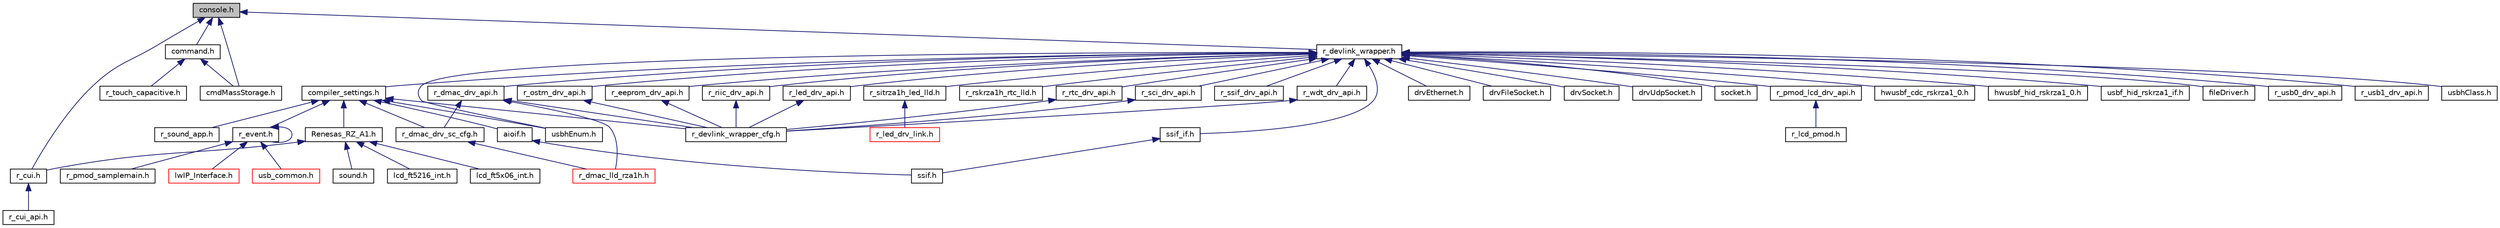 digraph "console.h"
{
 // LATEX_PDF_SIZE
  edge [fontname="Helvetica",fontsize="10",labelfontname="Helvetica",labelfontsize="10"];
  node [fontname="Helvetica",fontsize="10",shape=record];
  Node1 [label="console.h",height=0.2,width=0.4,color="black", fillcolor="grey75", style="filled", fontcolor="black",tooltip=" "];
  Node1 -> Node2 [dir="back",color="midnightblue",fontsize="10",style="solid",fontname="Helvetica"];
  Node2 [label="r_cui.h",height=0.2,width=0.4,color="black", fillcolor="white", style="filled",URL="$d3/d42/r__cui_8h.html",tooltip=" "];
  Node2 -> Node3 [dir="back",color="midnightblue",fontsize="10",style="solid",fontname="Helvetica"];
  Node3 [label="r_cui_api.h",height=0.2,width=0.4,color="black", fillcolor="white", style="filled",URL="$d5/d99/r__cui__api_8h.html",tooltip=" "];
  Node1 -> Node4 [dir="back",color="midnightblue",fontsize="10",style="solid",fontname="Helvetica"];
  Node4 [label="command.h",height=0.2,width=0.4,color="black", fillcolor="white", style="filled",URL="$d0/d09/command_8h.html",tooltip=" "];
  Node4 -> Node5 [dir="back",color="midnightblue",fontsize="10",style="solid",fontname="Helvetica"];
  Node5 [label="r_touch_capacitive.h",height=0.2,width=0.4,color="black", fillcolor="white", style="filled",URL="$da/d30/r__touch__capacitive_8h.html",tooltip=" "];
  Node4 -> Node6 [dir="back",color="midnightblue",fontsize="10",style="solid",fontname="Helvetica"];
  Node6 [label="cmdMassStorage.h",height=0.2,width=0.4,color="black", fillcolor="white", style="filled",URL="$d9/d96/cmdMassStorage_8h.html",tooltip=" "];
  Node1 -> Node6 [dir="back",color="midnightblue",fontsize="10",style="solid",fontname="Helvetica"];
  Node1 -> Node7 [dir="back",color="midnightblue",fontsize="10",style="solid",fontname="Helvetica"];
  Node7 [label="r_devlink_wrapper.h",height=0.2,width=0.4,color="black", fillcolor="white", style="filled",URL="$db/d34/r__devlink__wrapper_8h.html",tooltip=" "];
  Node7 -> Node8 [dir="back",color="midnightblue",fontsize="10",style="solid",fontname="Helvetica"];
  Node8 [label="compiler_settings.h",height=0.2,width=0.4,color="black", fillcolor="white", style="filled",URL="$d7/d32/compiler__settings_8h.html",tooltip=" "];
  Node8 -> Node9 [dir="back",color="midnightblue",fontsize="10",style="solid",fontname="Helvetica"];
  Node9 [label="r_sound_app.h",height=0.2,width=0.4,color="black", fillcolor="white", style="filled",URL="$de/d6f/r__sound__app_8h.html",tooltip=" "];
  Node8 -> Node10 [dir="back",color="midnightblue",fontsize="10",style="solid",fontname="Helvetica"];
  Node10 [label="r_event.h",height=0.2,width=0.4,color="black", fillcolor="white", style="filled",URL="$d7/d00/r__event_8h.html",tooltip=" "];
  Node10 -> Node11 [dir="back",color="midnightblue",fontsize="10",style="solid",fontname="Helvetica"];
  Node11 [label="r_pmod_samplemain.h",height=0.2,width=0.4,color="black", fillcolor="white", style="filled",URL="$da/d50/r__pmod__samplemain_8h.html",tooltip=" "];
  Node10 -> Node10 [dir="back",color="midnightblue",fontsize="10",style="solid",fontname="Helvetica"];
  Node10 -> Node12 [dir="back",color="midnightblue",fontsize="10",style="solid",fontname="Helvetica"];
  Node12 [label="lwIP_Interface.h",height=0.2,width=0.4,color="red", fillcolor="white", style="filled",URL="$d3/d1f/lwIP__Interface_8h.html",tooltip=" "];
  Node10 -> Node14 [dir="back",color="midnightblue",fontsize="10",style="solid",fontname="Helvetica"];
  Node14 [label="usb_common.h",height=0.2,width=0.4,color="red", fillcolor="white", style="filled",URL="$dd/d15/usb__common_8h.html",tooltip=" "];
  Node8 -> Node27 [dir="back",color="midnightblue",fontsize="10",style="solid",fontname="Helvetica"];
  Node27 [label="Renesas_RZ_A1.h",height=0.2,width=0.4,color="black", fillcolor="white", style="filled",URL="$da/dbb/Renesas__RZ__A1_8h.html",tooltip="CMSIS Cortex-A9 Core Peripheral Access Layer Header File for the Renesas_RZ_A1."];
  Node27 -> Node2 [dir="back",color="midnightblue",fontsize="10",style="solid",fontname="Helvetica"];
  Node27 -> Node28 [dir="back",color="midnightblue",fontsize="10",style="solid",fontname="Helvetica"];
  Node28 [label="sound.h",height=0.2,width=0.4,color="black", fillcolor="white", style="filled",URL="$d9/d88/sound_8h.html",tooltip="sound driver functions header"];
  Node27 -> Node29 [dir="back",color="midnightblue",fontsize="10",style="solid",fontname="Helvetica"];
  Node29 [label="lcd_ft5216_int.h",height=0.2,width=0.4,color="black", fillcolor="white", style="filled",URL="$d2/da9/lcd__ft5216__int_8h.html",tooltip="LCD Driver internal hedder for interrupt."];
  Node27 -> Node30 [dir="back",color="midnightblue",fontsize="10",style="solid",fontname="Helvetica"];
  Node30 [label="lcd_ft5x06_int.h",height=0.2,width=0.4,color="black", fillcolor="white", style="filled",URL="$d9/da6/lcd__ft5x06__int_8h.html",tooltip="LCD Driver internal hedder for interrupt."];
  Node8 -> Node31 [dir="back",color="midnightblue",fontsize="10",style="solid",fontname="Helvetica"];
  Node31 [label="r_devlink_wrapper_cfg.h",height=0.2,width=0.4,color="black", fillcolor="white", style="filled",URL="$de/dbe/r__devlink__wrapper__cfg_8h.html",tooltip=" "];
  Node8 -> Node32 [dir="back",color="midnightblue",fontsize="10",style="solid",fontname="Helvetica"];
  Node32 [label="r_dmac_drv_sc_cfg.h",height=0.2,width=0.4,color="black", fillcolor="white", style="filled",URL="$de/d50/r__dmac__drv__sc__cfg_8h.html",tooltip=" "];
  Node32 -> Node33 [dir="back",color="midnightblue",fontsize="10",style="solid",fontname="Helvetica"];
  Node33 [label="r_dmac_lld_rza1h.h",height=0.2,width=0.4,color="red", fillcolor="white", style="filled",URL="$d8/d39/r__dmac__lld__rza1h_8h.html",tooltip=" "];
  Node8 -> Node35 [dir="back",color="midnightblue",fontsize="10",style="solid",fontname="Helvetica"];
  Node35 [label="aioif.h",height=0.2,width=0.4,color="black", fillcolor="white", style="filled",URL="$d8/dcb/aioif_8h.html",tooltip=" "];
  Node35 -> Node36 [dir="back",color="midnightblue",fontsize="10",style="solid",fontname="Helvetica"];
  Node36 [label="ssif.h",height=0.2,width=0.4,color="black", fillcolor="white", style="filled",URL="$d8/d3a/ssif_8h.html",tooltip=" "];
  Node8 -> Node37 [dir="back",color="midnightblue",fontsize="10",style="solid",fontname="Helvetica"];
  Node37 [label="usbhEnum.h",height=0.2,width=0.4,color="black", fillcolor="white", style="filled",URL="$d3/dd2/usbhEnum_8h.html",tooltip=" "];
  Node7 -> Node38 [dir="back",color="midnightblue",fontsize="10",style="solid",fontname="Helvetica"];
  Node38 [label="r_ostm_drv_api.h",height=0.2,width=0.4,color="black", fillcolor="white", style="filled",URL="$df/d5a/r__ostm__drv__api_8h.html",tooltip=" "];
  Node38 -> Node31 [dir="back",color="midnightblue",fontsize="10",style="solid",fontname="Helvetica"];
  Node7 -> Node39 [dir="back",color="midnightblue",fontsize="10",style="solid",fontname="Helvetica"];
  Node39 [label="r_dmac_drv_api.h",height=0.2,width=0.4,color="black", fillcolor="white", style="filled",URL="$db/d75/r__dmac__drv__api_8h.html",tooltip=" "];
  Node39 -> Node31 [dir="back",color="midnightblue",fontsize="10",style="solid",fontname="Helvetica"];
  Node39 -> Node32 [dir="back",color="midnightblue",fontsize="10",style="solid",fontname="Helvetica"];
  Node39 -> Node33 [dir="back",color="midnightblue",fontsize="10",style="solid",fontname="Helvetica"];
  Node7 -> Node40 [dir="back",color="midnightblue",fontsize="10",style="solid",fontname="Helvetica"];
  Node40 [label="r_eeprom_drv_api.h",height=0.2,width=0.4,color="black", fillcolor="white", style="filled",URL="$da/d75/r__eeprom__drv__api_8h.html",tooltip=" "];
  Node40 -> Node31 [dir="back",color="midnightblue",fontsize="10",style="solid",fontname="Helvetica"];
  Node7 -> Node41 [dir="back",color="midnightblue",fontsize="10",style="solid",fontname="Helvetica"];
  Node41 [label="r_riic_drv_api.h",height=0.2,width=0.4,color="black", fillcolor="white", style="filled",URL="$d2/d66/r__riic__drv__api_8h.html",tooltip=" "];
  Node41 -> Node31 [dir="back",color="midnightblue",fontsize="10",style="solid",fontname="Helvetica"];
  Node7 -> Node42 [dir="back",color="midnightblue",fontsize="10",style="solid",fontname="Helvetica"];
  Node42 [label="r_led_drv_api.h",height=0.2,width=0.4,color="black", fillcolor="white", style="filled",URL="$d7/d94/r__led__drv__api_8h.html",tooltip=" "];
  Node42 -> Node31 [dir="back",color="midnightblue",fontsize="10",style="solid",fontname="Helvetica"];
  Node7 -> Node43 [dir="back",color="midnightblue",fontsize="10",style="solid",fontname="Helvetica"];
  Node43 [label="r_sitrza1h_led_lld.h",height=0.2,width=0.4,color="black", fillcolor="white", style="filled",URL="$dd/d63/r__sitrza1h__led__lld_8h.html",tooltip=" "];
  Node43 -> Node44 [dir="back",color="midnightblue",fontsize="10",style="solid",fontname="Helvetica"];
  Node44 [label="r_led_drv_link.h",height=0.2,width=0.4,color="red", fillcolor="white", style="filled",URL="$de/d47/r__led__drv__link_8h.html",tooltip=" "];
  Node7 -> Node46 [dir="back",color="midnightblue",fontsize="10",style="solid",fontname="Helvetica"];
  Node46 [label="r_rskrza1h_rtc_lld.h",height=0.2,width=0.4,color="black", fillcolor="white", style="filled",URL="$dd/dbc/r__rskrza1h__rtc__lld_8h.html",tooltip=" "];
  Node7 -> Node47 [dir="back",color="midnightblue",fontsize="10",style="solid",fontname="Helvetica"];
  Node47 [label="r_rtc_drv_api.h",height=0.2,width=0.4,color="black", fillcolor="white", style="filled",URL="$d3/dee/r__rtc__drv__api_8h.html",tooltip=" "];
  Node47 -> Node31 [dir="back",color="midnightblue",fontsize="10",style="solid",fontname="Helvetica"];
  Node7 -> Node48 [dir="back",color="midnightblue",fontsize="10",style="solid",fontname="Helvetica"];
  Node48 [label="r_sci_drv_api.h",height=0.2,width=0.4,color="black", fillcolor="white", style="filled",URL="$d6/da3/r__sci__drv__api_8h.html",tooltip=" "];
  Node48 -> Node31 [dir="back",color="midnightblue",fontsize="10",style="solid",fontname="Helvetica"];
  Node7 -> Node49 [dir="back",color="midnightblue",fontsize="10",style="solid",fontname="Helvetica"];
  Node49 [label="r_ssif_drv_api.h",height=0.2,width=0.4,color="black", fillcolor="white", style="filled",URL="$d2/dd6/r__ssif__drv__api_8h.html",tooltip=" "];
  Node7 -> Node50 [dir="back",color="midnightblue",fontsize="10",style="solid",fontname="Helvetica"];
  Node50 [label="ssif_if.h",height=0.2,width=0.4,color="black", fillcolor="white", style="filled",URL="$d5/d78/ssif__if_8h.html",tooltip=" "];
  Node50 -> Node36 [dir="back",color="midnightblue",fontsize="10",style="solid",fontname="Helvetica"];
  Node7 -> Node51 [dir="back",color="midnightblue",fontsize="10",style="solid",fontname="Helvetica"];
  Node51 [label="r_wdt_drv_api.h",height=0.2,width=0.4,color="black", fillcolor="white", style="filled",URL="$d2/da0/r__wdt__drv__api_8h.html",tooltip=" "];
  Node51 -> Node31 [dir="back",color="midnightblue",fontsize="10",style="solid",fontname="Helvetica"];
  Node7 -> Node52 [dir="back",color="midnightblue",fontsize="10",style="solid",fontname="Helvetica"];
  Node52 [label="drvEthernet.h",height=0.2,width=0.4,color="black", fillcolor="white", style="filled",URL="$dc/d11/drvEthernet_8h.html",tooltip=" "];
  Node7 -> Node53 [dir="back",color="midnightblue",fontsize="10",style="solid",fontname="Helvetica"];
  Node53 [label="drvFileSocket.h",height=0.2,width=0.4,color="black", fillcolor="white", style="filled",URL="$d9/d8c/lwip__ethernet_2inc_2drvFileSocket_8h.html",tooltip=" "];
  Node7 -> Node54 [dir="back",color="midnightblue",fontsize="10",style="solid",fontname="Helvetica"];
  Node54 [label="drvSocket.h",height=0.2,width=0.4,color="black", fillcolor="white", style="filled",URL="$df/dc1/drvSocket_8h.html",tooltip=" "];
  Node7 -> Node55 [dir="back",color="midnightblue",fontsize="10",style="solid",fontname="Helvetica"];
  Node55 [label="drvUdpSocket.h",height=0.2,width=0.4,color="black", fillcolor="white", style="filled",URL="$d8/de8/drvUdpSocket_8h.html",tooltip=" "];
  Node7 -> Node56 [dir="back",color="midnightblue",fontsize="10",style="solid",fontname="Helvetica"];
  Node56 [label="socket.h",height=0.2,width=0.4,color="black", fillcolor="white", style="filled",URL="$da/ddd/socket_8h.html",tooltip=" "];
  Node7 -> Node57 [dir="back",color="midnightblue",fontsize="10",style="solid",fontname="Helvetica"];
  Node57 [label="r_pmod_lcd_drv_api.h",height=0.2,width=0.4,color="black", fillcolor="white", style="filled",URL="$da/d38/r__pmod__lcd__drv__api_8h.html",tooltip=" "];
  Node57 -> Node58 [dir="back",color="midnightblue",fontsize="10",style="solid",fontname="Helvetica"];
  Node58 [label="r_lcd_pmod.h",height=0.2,width=0.4,color="black", fillcolor="white", style="filled",URL="$d1/dee/r__lcd__pmod_8h.html",tooltip=" "];
  Node7 -> Node59 [dir="back",color="midnightblue",fontsize="10",style="solid",fontname="Helvetica"];
  Node59 [label="hwusbf_cdc_rskrza1_0.h",height=0.2,width=0.4,color="black", fillcolor="white", style="filled",URL="$df/d27/hwusbf__cdc__rskrza1__0_8h.html",tooltip=" "];
  Node7 -> Node60 [dir="back",color="midnightblue",fontsize="10",style="solid",fontname="Helvetica"];
  Node60 [label="hwusbf_hid_rskrza1_0.h",height=0.2,width=0.4,color="black", fillcolor="white", style="filled",URL="$d2/d93/hwusbf__hid__rskrza1__0_8h.html",tooltip=" "];
  Node7 -> Node25 [dir="back",color="midnightblue",fontsize="10",style="solid",fontname="Helvetica"];
  Node25 [label="usbf_hid_rskrza1_if.h",height=0.2,width=0.4,color="black", fillcolor="white", style="filled",URL="$df/d19/usbf__hid__rskrza1__if_8h.html",tooltip=" "];
  Node7 -> Node61 [dir="back",color="midnightblue",fontsize="10",style="solid",fontname="Helvetica"];
  Node61 [label="fileDriver.h",height=0.2,width=0.4,color="black", fillcolor="white", style="filled",URL="$de/db3/fileDriver_8h.html",tooltip=" "];
  Node7 -> Node62 [dir="back",color="midnightblue",fontsize="10",style="solid",fontname="Helvetica"];
  Node62 [label="r_usb0_drv_api.h",height=0.2,width=0.4,color="black", fillcolor="white", style="filled",URL="$d3/d63/r__usb0__drv__api_8h.html",tooltip=" "];
  Node7 -> Node63 [dir="back",color="midnightblue",fontsize="10",style="solid",fontname="Helvetica"];
  Node63 [label="r_usb1_drv_api.h",height=0.2,width=0.4,color="black", fillcolor="white", style="filled",URL="$dd/df9/r__usb1__drv__api_8h.html",tooltip=" "];
  Node7 -> Node64 [dir="back",color="midnightblue",fontsize="10",style="solid",fontname="Helvetica"];
  Node64 [label="usbhClass.h",height=0.2,width=0.4,color="black", fillcolor="white", style="filled",URL="$de/d78/usbhClass_8h.html",tooltip=" "];
  Node7 -> Node37 [dir="back",color="midnightblue",fontsize="10",style="solid",fontname="Helvetica"];
}
